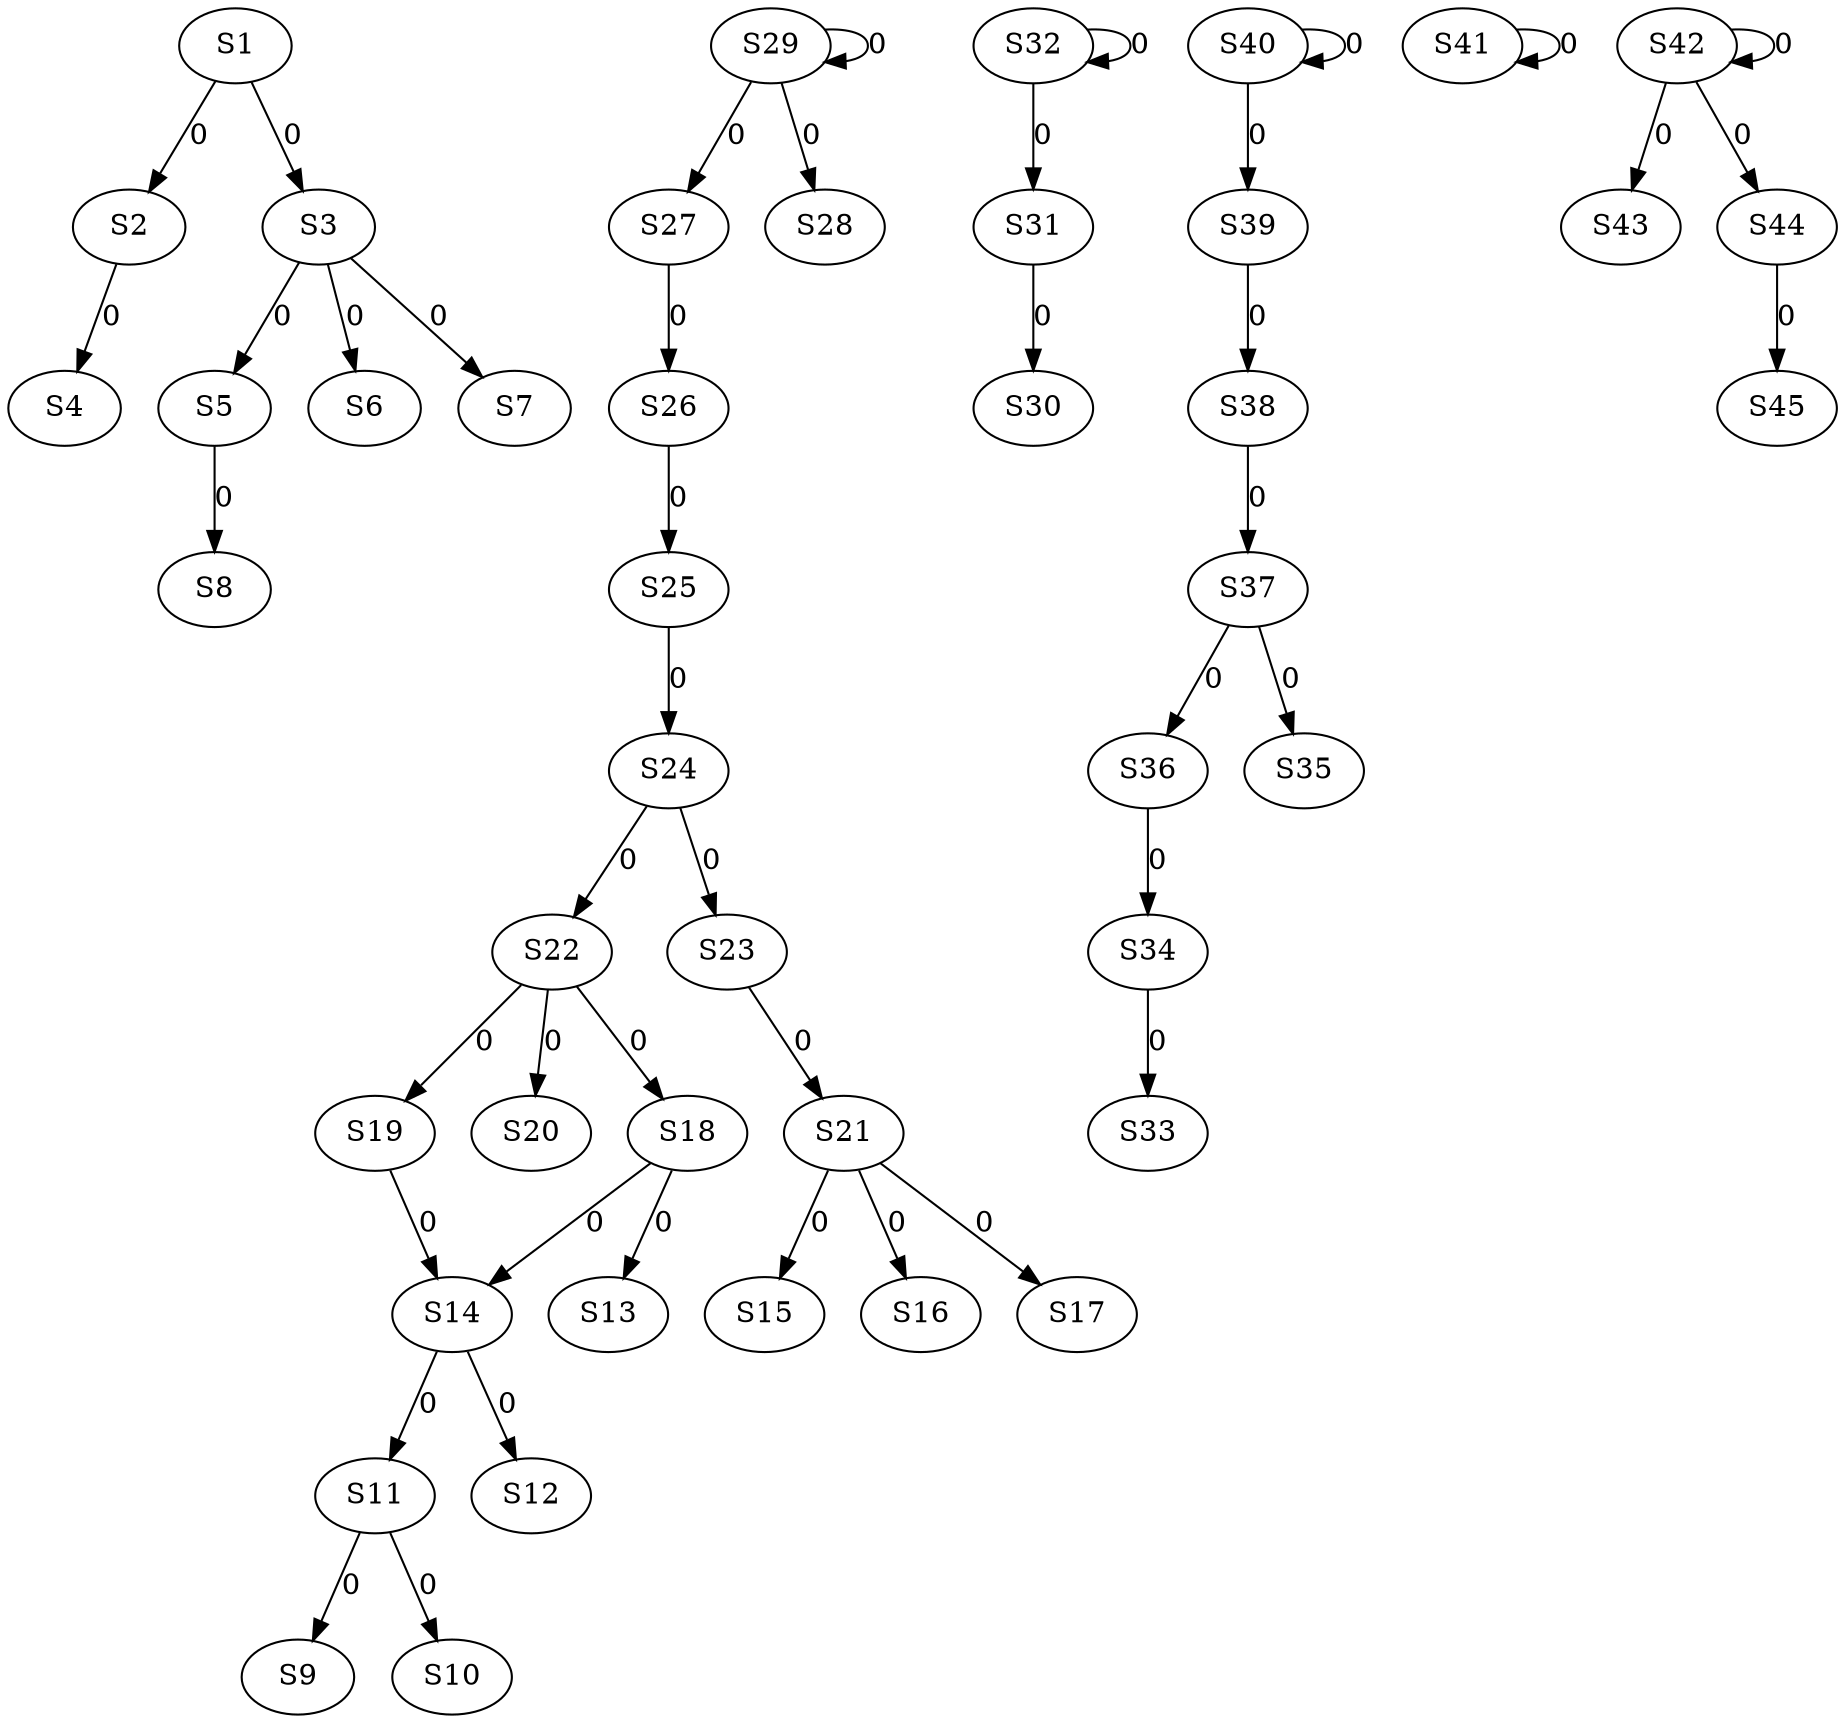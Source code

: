strict digraph {
	S1 -> S2 [ label = 0 ];
	S1 -> S3 [ label = 0 ];
	S2 -> S4 [ label = 0 ];
	S3 -> S5 [ label = 0 ];
	S3 -> S6 [ label = 0 ];
	S3 -> S7 [ label = 0 ];
	S5 -> S8 [ label = 0 ];
	S11 -> S9 [ label = 0 ];
	S11 -> S10 [ label = 0 ];
	S14 -> S11 [ label = 0 ];
	S14 -> S12 [ label = 0 ];
	S18 -> S13 [ label = 0 ];
	S18 -> S14 [ label = 0 ];
	S21 -> S15 [ label = 0 ];
	S21 -> S16 [ label = 0 ];
	S21 -> S17 [ label = 0 ];
	S22 -> S18 [ label = 0 ];
	S22 -> S19 [ label = 0 ];
	S22 -> S20 [ label = 0 ];
	S23 -> S21 [ label = 0 ];
	S24 -> S22 [ label = 0 ];
	S24 -> S23 [ label = 0 ];
	S25 -> S24 [ label = 0 ];
	S26 -> S25 [ label = 0 ];
	S27 -> S26 [ label = 0 ];
	S29 -> S27 [ label = 0 ];
	S29 -> S28 [ label = 0 ];
	S29 -> S29 [ label = 0 ];
	S31 -> S30 [ label = 0 ];
	S32 -> S31 [ label = 0 ];
	S32 -> S32 [ label = 0 ];
	S34 -> S33 [ label = 0 ];
	S36 -> S34 [ label = 0 ];
	S37 -> S35 [ label = 0 ];
	S37 -> S36 [ label = 0 ];
	S38 -> S37 [ label = 0 ];
	S39 -> S38 [ label = 0 ];
	S40 -> S39 [ label = 0 ];
	S40 -> S40 [ label = 0 ];
	S41 -> S41 [ label = 0 ];
	S42 -> S42 [ label = 0 ];
	S42 -> S43 [ label = 0 ];
	S42 -> S44 [ label = 0 ];
	S44 -> S45 [ label = 0 ];
	S19 -> S14 [ label = 0 ];
}